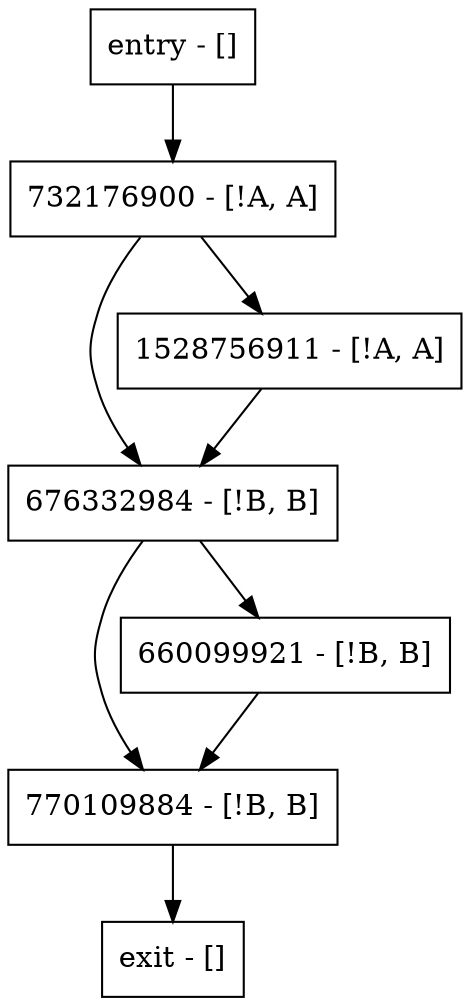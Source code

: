 digraph main {
node [shape=record];
entry [label="entry - []"];
exit [label="exit - []"];
676332984 [label="676332984 - [!B, B]"];
770109884 [label="770109884 - [!B, B]"];
660099921 [label="660099921 - [!B, B]"];
732176900 [label="732176900 - [!A, A]"];
1528756911 [label="1528756911 - [!A, A]"];
entry;
exit;
entry -> 732176900;
676332984 -> 770109884;
676332984 -> 660099921;
770109884 -> exit;
660099921 -> 770109884;
732176900 -> 676332984;
732176900 -> 1528756911;
1528756911 -> 676332984;
}
